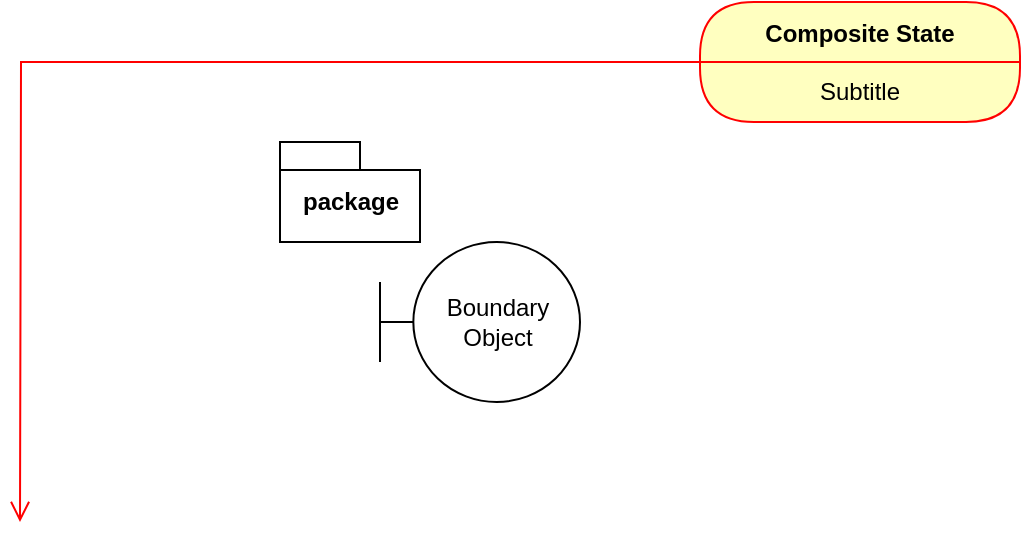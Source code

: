 <mxfile version="20.8.16" type="github">
  <diagram name="Page-1" id="e46ZSgUiM06h24h3hdQA">
    <mxGraphModel dx="880" dy="494" grid="1" gridSize="10" guides="1" tooltips="1" connect="1" arrows="1" fold="1" page="1" pageScale="1" pageWidth="850" pageHeight="1100" math="0" shadow="0">
      <root>
        <mxCell id="0" />
        <mxCell id="1" parent="0" />
        <mxCell id="hQTUHUbLcIf_wo7CLraZ-8" value="package" style="shape=folder;fontStyle=1;spacingTop=10;tabWidth=40;tabHeight=14;tabPosition=left;html=1;" vertex="1" parent="1">
          <mxGeometry x="320" y="170" width="70" height="50" as="geometry" />
        </mxCell>
        <mxCell id="hQTUHUbLcIf_wo7CLraZ-9" value="Boundary Object" style="shape=umlBoundary;whiteSpace=wrap;html=1;" vertex="1" parent="1">
          <mxGeometry x="370" y="220" width="100" height="80" as="geometry" />
        </mxCell>
        <mxCell id="hQTUHUbLcIf_wo7CLraZ-12" value="Composite State" style="swimlane;fontStyle=1;align=center;verticalAlign=middle;childLayout=stackLayout;horizontal=1;startSize=30;horizontalStack=0;resizeParent=0;resizeLast=1;container=0;fontColor=#000000;collapsible=0;rounded=1;arcSize=30;strokeColor=#ff0000;fillColor=#ffffc0;swimlaneFillColor=#ffffc0;dropTarget=0;" vertex="1" parent="1">
          <mxGeometry x="530" y="100" width="160" height="60" as="geometry" />
        </mxCell>
        <mxCell id="hQTUHUbLcIf_wo7CLraZ-13" value="Subtitle" style="text;html=1;strokeColor=none;fillColor=none;align=center;verticalAlign=middle;spacingLeft=4;spacingRight=4;whiteSpace=wrap;overflow=hidden;rotatable=0;fontColor=#000000;" vertex="1" parent="hQTUHUbLcIf_wo7CLraZ-12">
          <mxGeometry y="30" width="160" height="30" as="geometry" />
        </mxCell>
        <mxCell id="hQTUHUbLcIf_wo7CLraZ-14" value="" style="edgeStyle=orthogonalEdgeStyle;html=1;verticalAlign=bottom;endArrow=open;endSize=8;strokeColor=#ff0000;rounded=0;" edge="1" source="hQTUHUbLcIf_wo7CLraZ-12" parent="1">
          <mxGeometry relative="1" as="geometry">
            <mxPoint x="190" y="360" as="targetPoint" />
          </mxGeometry>
        </mxCell>
      </root>
    </mxGraphModel>
  </diagram>
</mxfile>

